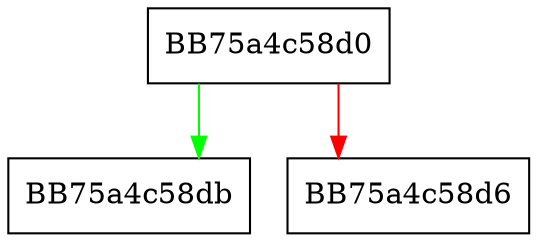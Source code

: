 digraph GetOEMImage {
  node [shape="box"];
  graph [splines=ortho];
  BB75a4c58d0 -> BB75a4c58db [color="green"];
  BB75a4c58d0 -> BB75a4c58d6 [color="red"];
}